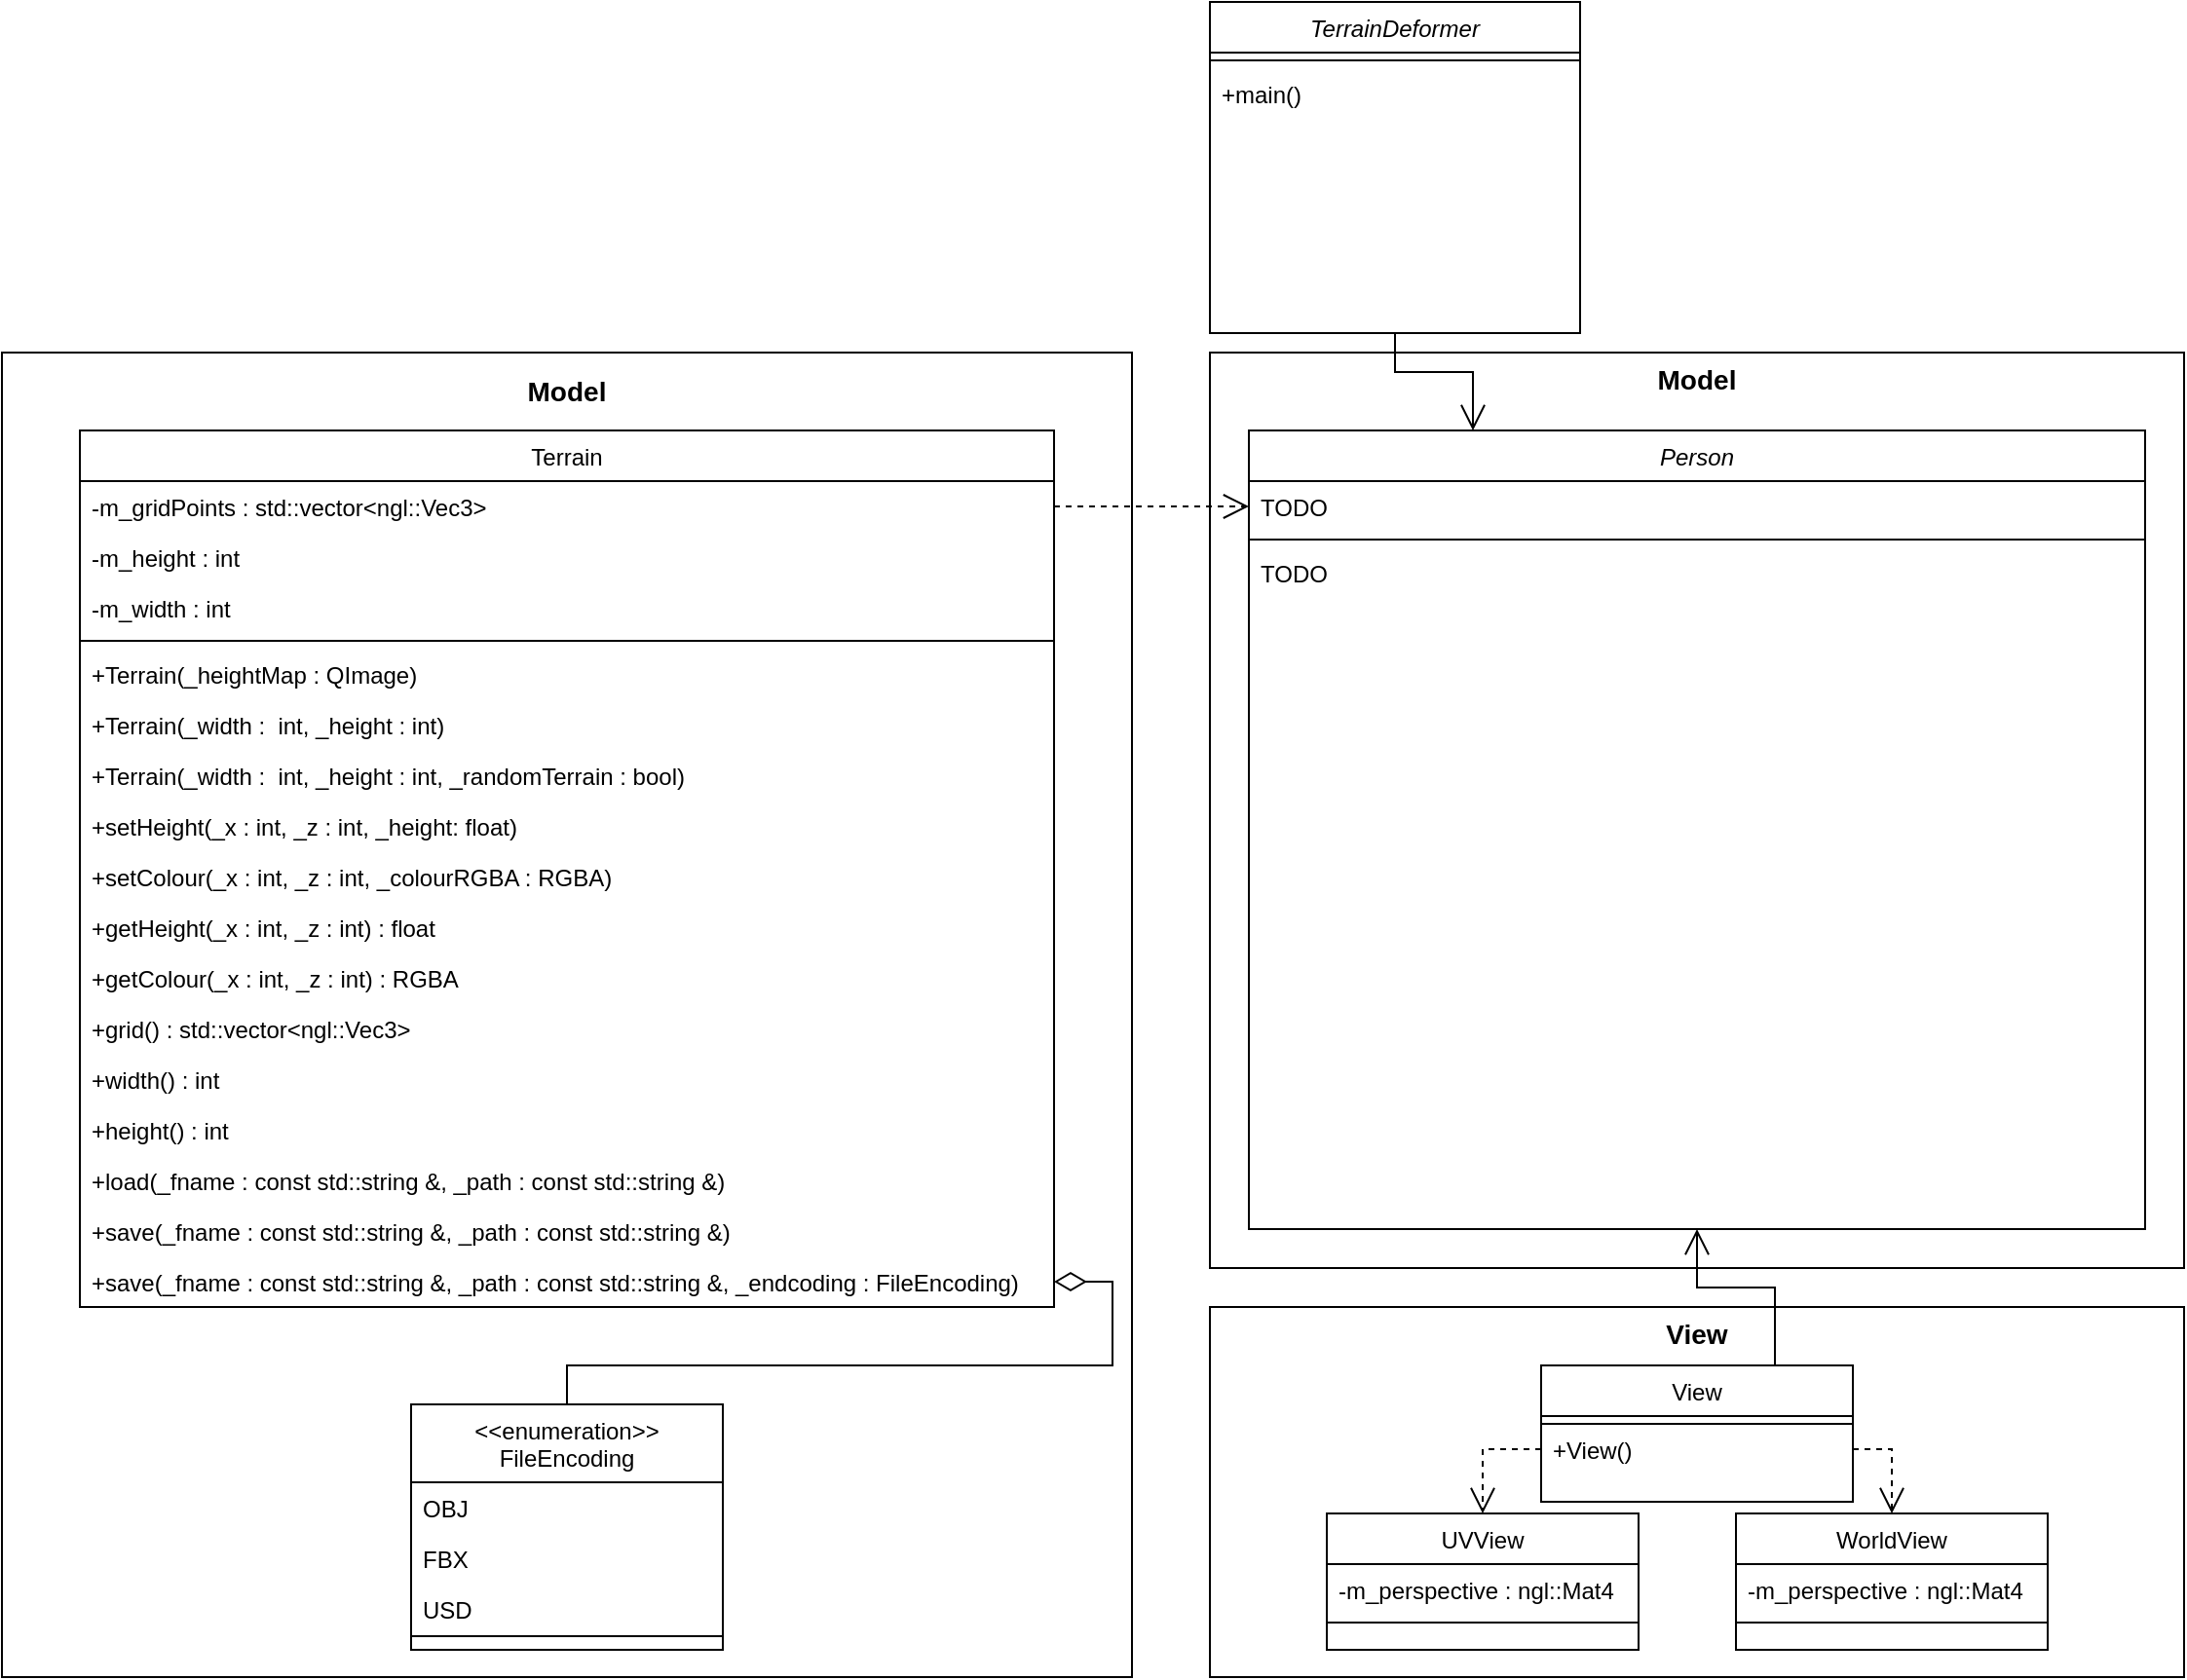 <mxfile version="13.10.0" type="github">
  <diagram id="C5RBs43oDa-KdzZeNtuy" name="Page-1">
    <mxGraphModel dx="2858" dy="1089" grid="1" gridSize="10" guides="1" tooltips="1" connect="1" arrows="1" fold="1" page="1" pageScale="1" pageWidth="827" pageHeight="1169" math="0" shadow="0">
      <root>
        <mxCell id="WIyWlLk6GJQsqaUBKTNV-0" />
        <mxCell id="WIyWlLk6GJQsqaUBKTNV-1" parent="WIyWlLk6GJQsqaUBKTNV-0" />
        <mxCell id="r7S4rDcAENztv8tcb6Fl-35" value="" style="group" vertex="1" connectable="0" parent="WIyWlLk6GJQsqaUBKTNV-1">
          <mxGeometry x="-270" y="440" width="580" height="680" as="geometry" />
        </mxCell>
        <mxCell id="r7S4rDcAENztv8tcb6Fl-32" value="" style="rounded=0;whiteSpace=wrap;html=1;fillColor=none;" vertex="1" parent="r7S4rDcAENztv8tcb6Fl-35">
          <mxGeometry width="580" height="680" as="geometry" />
        </mxCell>
        <mxCell id="r7S4rDcAENztv8tcb6Fl-33" value="Model" style="text;html=1;strokeColor=none;fillColor=none;align=center;verticalAlign=middle;whiteSpace=wrap;rounded=0;fontSize=14;fontStyle=1" vertex="1" parent="r7S4rDcAENztv8tcb6Fl-35">
          <mxGeometry x="260" y="10" width="60" height="20" as="geometry" />
        </mxCell>
        <mxCell id="r7S4rDcAENztv8tcb6Fl-39" value="" style="group" vertex="1" connectable="0" parent="WIyWlLk6GJQsqaUBKTNV-1">
          <mxGeometry x="350" y="440" width="500" height="470" as="geometry" />
        </mxCell>
        <mxCell id="r7S4rDcAENztv8tcb6Fl-40" value="" style="rounded=0;whiteSpace=wrap;html=1;fillColor=none;" vertex="1" parent="r7S4rDcAENztv8tcb6Fl-39">
          <mxGeometry width="500" height="470.0" as="geometry" />
        </mxCell>
        <mxCell id="r7S4rDcAENztv8tcb6Fl-41" value="Model" style="text;html=1;strokeColor=none;fillColor=none;align=center;verticalAlign=middle;whiteSpace=wrap;rounded=0;fontSize=14;fontStyle=1" vertex="1" parent="r7S4rDcAENztv8tcb6Fl-39">
          <mxGeometry x="224.138" y="6.912" width="51.724" height="13.824" as="geometry" />
        </mxCell>
        <mxCell id="r7S4rDcAENztv8tcb6Fl-42" value="Person" style="swimlane;fontStyle=2;align=center;verticalAlign=top;childLayout=stackLayout;horizontal=1;startSize=26;horizontalStack=0;resizeParent=1;resizeLast=0;collapsible=1;marginBottom=0;rounded=0;shadow=0;strokeWidth=1;" vertex="1" parent="r7S4rDcAENztv8tcb6Fl-39">
          <mxGeometry x="20" y="40" width="460" height="410" as="geometry">
            <mxRectangle x="230" y="140" width="160" height="26" as="alternateBounds" />
          </mxGeometry>
        </mxCell>
        <mxCell id="r7S4rDcAENztv8tcb6Fl-43" value="TODO" style="text;align=left;verticalAlign=top;spacingLeft=4;spacingRight=4;overflow=hidden;rotatable=0;points=[[0,0.5],[1,0.5]];portConstraint=eastwest;" vertex="1" parent="r7S4rDcAENztv8tcb6Fl-42">
          <mxGeometry y="26" width="460" height="26" as="geometry" />
        </mxCell>
        <mxCell id="r7S4rDcAENztv8tcb6Fl-46" value="" style="line;html=1;strokeWidth=1;align=left;verticalAlign=middle;spacingTop=-1;spacingLeft=3;spacingRight=3;rotatable=0;labelPosition=right;points=[];portConstraint=eastwest;" vertex="1" parent="r7S4rDcAENztv8tcb6Fl-42">
          <mxGeometry y="52" width="460" height="8" as="geometry" />
        </mxCell>
        <mxCell id="r7S4rDcAENztv8tcb6Fl-47" value="TODO" style="text;align=left;verticalAlign=top;spacingLeft=4;spacingRight=4;overflow=hidden;rotatable=0;points=[[0,0.5],[1,0.5]];portConstraint=eastwest;" vertex="1" parent="r7S4rDcAENztv8tcb6Fl-42">
          <mxGeometry y="60" width="460" height="26" as="geometry" />
        </mxCell>
        <mxCell id="zkfFHV4jXpPFQw0GAbJ--6" value="Terrain" style="swimlane;fontStyle=0;align=center;verticalAlign=top;childLayout=stackLayout;horizontal=1;startSize=26;horizontalStack=0;resizeParent=1;resizeLast=0;collapsible=1;marginBottom=0;rounded=0;shadow=0;strokeWidth=1;" parent="WIyWlLk6GJQsqaUBKTNV-1" vertex="1">
          <mxGeometry x="-230" y="480" width="500" height="450" as="geometry">
            <mxRectangle x="80" y="480" width="160" height="26" as="alternateBounds" />
          </mxGeometry>
        </mxCell>
        <mxCell id="zkfFHV4jXpPFQw0GAbJ--7" value="-m_gridPoints : std::vector&lt;ngl::Vec3&gt;" style="text;align=left;verticalAlign=top;spacingLeft=4;spacingRight=4;overflow=hidden;rotatable=0;points=[[0,0.5],[1,0.5]];portConstraint=eastwest;" parent="zkfFHV4jXpPFQw0GAbJ--6" vertex="1">
          <mxGeometry y="26" width="500" height="26" as="geometry" />
        </mxCell>
        <mxCell id="r7S4rDcAENztv8tcb6Fl-4" value="-m_height : int" style="text;align=left;verticalAlign=top;spacingLeft=4;spacingRight=4;overflow=hidden;rotatable=0;points=[[0,0.5],[1,0.5]];portConstraint=eastwest;" vertex="1" parent="zkfFHV4jXpPFQw0GAbJ--6">
          <mxGeometry y="52" width="500" height="26" as="geometry" />
        </mxCell>
        <mxCell id="r7S4rDcAENztv8tcb6Fl-5" value="-m_width : int" style="text;align=left;verticalAlign=top;spacingLeft=4;spacingRight=4;overflow=hidden;rotatable=0;points=[[0,0.5],[1,0.5]];portConstraint=eastwest;" vertex="1" parent="zkfFHV4jXpPFQw0GAbJ--6">
          <mxGeometry y="78" width="500" height="26" as="geometry" />
        </mxCell>
        <mxCell id="zkfFHV4jXpPFQw0GAbJ--9" value="" style="line;html=1;strokeWidth=1;align=left;verticalAlign=middle;spacingTop=-1;spacingLeft=3;spacingRight=3;rotatable=0;labelPosition=right;points=[];portConstraint=eastwest;" parent="zkfFHV4jXpPFQw0GAbJ--6" vertex="1">
          <mxGeometry y="104" width="500" height="8" as="geometry" />
        </mxCell>
        <mxCell id="zkfFHV4jXpPFQw0GAbJ--11" value="+Terrain(_heightMap : QImage)" style="text;align=left;verticalAlign=top;spacingLeft=4;spacingRight=4;overflow=hidden;rotatable=0;points=[[0,0.5],[1,0.5]];portConstraint=eastwest;" parent="zkfFHV4jXpPFQw0GAbJ--6" vertex="1">
          <mxGeometry y="112" width="500" height="26" as="geometry" />
        </mxCell>
        <mxCell id="r7S4rDcAENztv8tcb6Fl-6" value="+Terrain(_width :  int, _height : int)" style="text;align=left;verticalAlign=top;spacingLeft=4;spacingRight=4;overflow=hidden;rotatable=0;points=[[0,0.5],[1,0.5]];portConstraint=eastwest;" vertex="1" parent="zkfFHV4jXpPFQw0GAbJ--6">
          <mxGeometry y="138" width="500" height="26" as="geometry" />
        </mxCell>
        <mxCell id="r7S4rDcAENztv8tcb6Fl-7" value="+Terrain(_width :  int, _height : int, _randomTerrain : bool)" style="text;align=left;verticalAlign=top;spacingLeft=4;spacingRight=4;overflow=hidden;rotatable=0;points=[[0,0.5],[1,0.5]];portConstraint=eastwest;" vertex="1" parent="zkfFHV4jXpPFQw0GAbJ--6">
          <mxGeometry y="164" width="500" height="26" as="geometry" />
        </mxCell>
        <mxCell id="r7S4rDcAENztv8tcb6Fl-0" value="+setHeight(_x : int, _z : int, _height: float)" style="text;align=left;verticalAlign=top;spacingLeft=4;spacingRight=4;overflow=hidden;rotatable=0;points=[[0,0.5],[1,0.5]];portConstraint=eastwest;" vertex="1" parent="zkfFHV4jXpPFQw0GAbJ--6">
          <mxGeometry y="190" width="500" height="26" as="geometry" />
        </mxCell>
        <mxCell id="r7S4rDcAENztv8tcb6Fl-1" value="+setColour(_x : int, _z : int, _colourRGBA : RGBA)" style="text;align=left;verticalAlign=top;spacingLeft=4;spacingRight=4;overflow=hidden;rotatable=0;points=[[0,0.5],[1,0.5]];portConstraint=eastwest;" vertex="1" parent="zkfFHV4jXpPFQw0GAbJ--6">
          <mxGeometry y="216" width="500" height="26" as="geometry" />
        </mxCell>
        <mxCell id="r7S4rDcAENztv8tcb6Fl-16" value="+getHeight(_x : int, _z : int) : float" style="text;align=left;verticalAlign=top;spacingLeft=4;spacingRight=4;overflow=hidden;rotatable=0;points=[[0,0.5],[1,0.5]];portConstraint=eastwest;" vertex="1" parent="zkfFHV4jXpPFQw0GAbJ--6">
          <mxGeometry y="242" width="500" height="26" as="geometry" />
        </mxCell>
        <mxCell id="r7S4rDcAENztv8tcb6Fl-17" value="+getColour(_x : int, _z : int) : RGBA" style="text;align=left;verticalAlign=top;spacingLeft=4;spacingRight=4;overflow=hidden;rotatable=0;points=[[0,0.5],[1,0.5]];portConstraint=eastwest;" vertex="1" parent="zkfFHV4jXpPFQw0GAbJ--6">
          <mxGeometry y="268" width="500" height="26" as="geometry" />
        </mxCell>
        <mxCell id="r7S4rDcAENztv8tcb6Fl-3" value="+grid() : std::vector&lt;ngl::Vec3&gt;" style="text;align=left;verticalAlign=top;spacingLeft=4;spacingRight=4;overflow=hidden;rotatable=0;points=[[0,0.5],[1,0.5]];portConstraint=eastwest;" vertex="1" parent="zkfFHV4jXpPFQw0GAbJ--6">
          <mxGeometry y="294" width="500" height="26" as="geometry" />
        </mxCell>
        <mxCell id="r7S4rDcAENztv8tcb6Fl-18" value="+width() : int" style="text;align=left;verticalAlign=top;spacingLeft=4;spacingRight=4;overflow=hidden;rotatable=0;points=[[0,0.5],[1,0.5]];portConstraint=eastwest;" vertex="1" parent="zkfFHV4jXpPFQw0GAbJ--6">
          <mxGeometry y="320" width="500" height="26" as="geometry" />
        </mxCell>
        <mxCell id="r7S4rDcAENztv8tcb6Fl-21" value="+height() : int" style="text;align=left;verticalAlign=top;spacingLeft=4;spacingRight=4;overflow=hidden;rotatable=0;points=[[0,0.5],[1,0.5]];portConstraint=eastwest;" vertex="1" parent="zkfFHV4jXpPFQw0GAbJ--6">
          <mxGeometry y="346" width="500" height="26" as="geometry" />
        </mxCell>
        <mxCell id="r7S4rDcAENztv8tcb6Fl-2" value="+load(_fname : const std::string &amp;, _path : const std::string &amp;)" style="text;align=left;verticalAlign=top;spacingLeft=4;spacingRight=4;overflow=hidden;rotatable=0;points=[[0,0.5],[1,0.5]];portConstraint=eastwest;" vertex="1" parent="zkfFHV4jXpPFQw0GAbJ--6">
          <mxGeometry y="372" width="500" height="26" as="geometry" />
        </mxCell>
        <mxCell id="r7S4rDcAENztv8tcb6Fl-8" value="+save(_fname : const std::string &amp;, _path : const std::string &amp;)" style="text;align=left;verticalAlign=top;spacingLeft=4;spacingRight=4;overflow=hidden;rotatable=0;points=[[0,0.5],[1,0.5]];portConstraint=eastwest;" vertex="1" parent="zkfFHV4jXpPFQw0GAbJ--6">
          <mxGeometry y="398" width="500" height="26" as="geometry" />
        </mxCell>
        <mxCell id="r7S4rDcAENztv8tcb6Fl-9" value="+save(_fname : const std::string &amp;, _path : const std::string &amp;, _endcoding : FileEncoding)" style="text;align=left;verticalAlign=top;spacingLeft=4;spacingRight=4;overflow=hidden;rotatable=0;points=[[0,0.5],[1,0.5]];portConstraint=eastwest;" vertex="1" parent="zkfFHV4jXpPFQw0GAbJ--6">
          <mxGeometry y="424" width="500" height="26" as="geometry" />
        </mxCell>
        <mxCell id="r7S4rDcAENztv8tcb6Fl-11" value="&lt;&lt;enumeration&gt;&gt;&#xa;FileEncoding" style="swimlane;fontStyle=0;align=center;verticalAlign=top;childLayout=stackLayout;horizontal=1;startSize=40;horizontalStack=0;resizeParent=1;resizeLast=0;collapsible=1;marginBottom=0;rounded=0;shadow=0;strokeWidth=1;" vertex="1" parent="WIyWlLk6GJQsqaUBKTNV-1">
          <mxGeometry x="-60" y="980" width="160" height="126" as="geometry">
            <mxRectangle x="340" y="380" width="170" height="26" as="alternateBounds" />
          </mxGeometry>
        </mxCell>
        <mxCell id="r7S4rDcAENztv8tcb6Fl-12" value="OBJ" style="text;align=left;verticalAlign=top;spacingLeft=4;spacingRight=4;overflow=hidden;rotatable=0;points=[[0,0.5],[1,0.5]];portConstraint=eastwest;" vertex="1" parent="r7S4rDcAENztv8tcb6Fl-11">
          <mxGeometry y="40" width="160" height="26" as="geometry" />
        </mxCell>
        <mxCell id="r7S4rDcAENztv8tcb6Fl-14" value="FBX" style="text;align=left;verticalAlign=top;spacingLeft=4;spacingRight=4;overflow=hidden;rotatable=0;points=[[0,0.5],[1,0.5]];portConstraint=eastwest;" vertex="1" parent="r7S4rDcAENztv8tcb6Fl-11">
          <mxGeometry y="66" width="160" height="26" as="geometry" />
        </mxCell>
        <mxCell id="r7S4rDcAENztv8tcb6Fl-15" value="USD" style="text;align=left;verticalAlign=top;spacingLeft=4;spacingRight=4;overflow=hidden;rotatable=0;points=[[0,0.5],[1,0.5]];portConstraint=eastwest;" vertex="1" parent="r7S4rDcAENztv8tcb6Fl-11">
          <mxGeometry y="92" width="160" height="26" as="geometry" />
        </mxCell>
        <mxCell id="r7S4rDcAENztv8tcb6Fl-13" value="" style="line;html=1;strokeWidth=1;align=left;verticalAlign=middle;spacingTop=-1;spacingLeft=3;spacingRight=3;rotatable=0;labelPosition=right;points=[];portConstraint=eastwest;" vertex="1" parent="r7S4rDcAENztv8tcb6Fl-11">
          <mxGeometry y="118" width="160" height="2" as="geometry" />
        </mxCell>
        <mxCell id="r7S4rDcAENztv8tcb6Fl-24" style="edgeStyle=orthogonalEdgeStyle;rounded=0;orthogonalLoop=1;jettySize=auto;html=1;exitX=1;exitY=0.5;exitDx=0;exitDy=0;entryX=0.5;entryY=0;entryDx=0;entryDy=0;startArrow=diamondThin;startFill=0;endArrow=none;endFill=0;strokeWidth=1;jumpSize=10;endSize=11;startSize=14;" edge="1" parent="WIyWlLk6GJQsqaUBKTNV-1" source="r7S4rDcAENztv8tcb6Fl-9" target="r7S4rDcAENztv8tcb6Fl-11">
          <mxGeometry relative="1" as="geometry" />
        </mxCell>
        <mxCell id="r7S4rDcAENztv8tcb6Fl-36" value="" style="group" vertex="1" connectable="0" parent="WIyWlLk6GJQsqaUBKTNV-1">
          <mxGeometry x="350" y="930" width="500" height="190" as="geometry" />
        </mxCell>
        <mxCell id="r7S4rDcAENztv8tcb6Fl-37" value="" style="rounded=0;whiteSpace=wrap;html=1;fillColor=none;" vertex="1" parent="r7S4rDcAENztv8tcb6Fl-36">
          <mxGeometry width="500.0" height="190" as="geometry" />
        </mxCell>
        <mxCell id="r7S4rDcAENztv8tcb6Fl-38" value="View" style="text;html=1;strokeColor=none;fillColor=none;align=center;verticalAlign=middle;whiteSpace=wrap;rounded=0;fontSize=14;fontStyle=1" vertex="1" parent="r7S4rDcAENztv8tcb6Fl-36">
          <mxGeometry x="224.138" y="11.176" width="51.724" height="5.588" as="geometry" />
        </mxCell>
        <mxCell id="r7S4rDcAENztv8tcb6Fl-56" value="View" style="swimlane;fontStyle=0;align=center;verticalAlign=top;childLayout=stackLayout;horizontal=1;startSize=26;horizontalStack=0;resizeParent=1;resizeLast=0;collapsible=1;marginBottom=0;rounded=0;shadow=0;strokeWidth=1;" vertex="1" parent="r7S4rDcAENztv8tcb6Fl-36">
          <mxGeometry x="170" y="30" width="160" height="70" as="geometry">
            <mxRectangle x="340" y="380" width="170" height="26" as="alternateBounds" />
          </mxGeometry>
        </mxCell>
        <mxCell id="r7S4rDcAENztv8tcb6Fl-58" value="" style="line;html=1;strokeWidth=1;align=left;verticalAlign=middle;spacingTop=-1;spacingLeft=3;spacingRight=3;rotatable=0;labelPosition=right;points=[];portConstraint=eastwest;" vertex="1" parent="r7S4rDcAENztv8tcb6Fl-56">
          <mxGeometry y="26" width="160" height="8" as="geometry" />
        </mxCell>
        <mxCell id="r7S4rDcAENztv8tcb6Fl-60" value="+View()" style="text;align=left;verticalAlign=top;spacingLeft=4;spacingRight=4;overflow=hidden;rotatable=0;points=[[0,0.5],[1,0.5]];portConstraint=eastwest;" vertex="1" parent="r7S4rDcAENztv8tcb6Fl-36">
          <mxGeometry x="170" y="60" width="160" height="26" as="geometry" />
        </mxCell>
        <mxCell id="r7S4rDcAENztv8tcb6Fl-48" style="edgeStyle=orthogonalEdgeStyle;rounded=0;jumpSize=13;orthogonalLoop=1;jettySize=auto;html=1;exitX=1;exitY=0.5;exitDx=0;exitDy=0;entryX=0;entryY=0.5;entryDx=0;entryDy=0;startArrow=none;startFill=0;startSize=14;endArrow=open;endFill=0;endSize=11;strokeWidth=1;fontSize=14;dashed=1;" edge="1" parent="WIyWlLk6GJQsqaUBKTNV-1" source="zkfFHV4jXpPFQw0GAbJ--7" target="r7S4rDcAENztv8tcb6Fl-43">
          <mxGeometry relative="1" as="geometry" />
        </mxCell>
        <mxCell id="r7S4rDcAENztv8tcb6Fl-55" style="edgeStyle=orthogonalEdgeStyle;rounded=0;jumpSize=13;orthogonalLoop=1;jettySize=auto;html=1;exitX=0.5;exitY=1;exitDx=0;exitDy=0;entryX=0.25;entryY=0;entryDx=0;entryDy=0;startArrow=none;startFill=0;startSize=14;endArrow=open;endFill=0;endSize=11;strokeWidth=1;fontSize=14;" edge="1" parent="WIyWlLk6GJQsqaUBKTNV-1" source="r7S4rDcAENztv8tcb6Fl-49" target="r7S4rDcAENztv8tcb6Fl-42">
          <mxGeometry relative="1" as="geometry" />
        </mxCell>
        <mxCell id="r7S4rDcAENztv8tcb6Fl-49" value="TerrainDeformer" style="swimlane;fontStyle=2;align=center;verticalAlign=top;childLayout=stackLayout;horizontal=1;startSize=26;horizontalStack=0;resizeParent=1;resizeLast=0;collapsible=1;marginBottom=0;rounded=0;shadow=0;strokeWidth=1;" vertex="1" parent="WIyWlLk6GJQsqaUBKTNV-1">
          <mxGeometry x="350" y="260" width="190" height="170" as="geometry">
            <mxRectangle x="230" y="140" width="160" height="26" as="alternateBounds" />
          </mxGeometry>
        </mxCell>
        <mxCell id="r7S4rDcAENztv8tcb6Fl-53" value="" style="line;html=1;strokeWidth=1;align=left;verticalAlign=middle;spacingTop=-1;spacingLeft=3;spacingRight=3;rotatable=0;labelPosition=right;points=[];portConstraint=eastwest;" vertex="1" parent="r7S4rDcAENztv8tcb6Fl-49">
          <mxGeometry y="26" width="190" height="8" as="geometry" />
        </mxCell>
        <mxCell id="r7S4rDcAENztv8tcb6Fl-54" value="+main()" style="text;align=left;verticalAlign=top;spacingLeft=4;spacingRight=4;overflow=hidden;rotatable=0;points=[[0,0.5],[1,0.5]];portConstraint=eastwest;" vertex="1" parent="r7S4rDcAENztv8tcb6Fl-49">
          <mxGeometry y="34" width="190" height="26" as="geometry" />
        </mxCell>
        <mxCell id="r7S4rDcAENztv8tcb6Fl-25" value="UVView" style="swimlane;fontStyle=0;align=center;verticalAlign=top;childLayout=stackLayout;horizontal=1;startSize=26;horizontalStack=0;resizeParent=1;resizeLast=0;collapsible=1;marginBottom=0;rounded=0;shadow=0;strokeWidth=1;" vertex="1" parent="WIyWlLk6GJQsqaUBKTNV-1">
          <mxGeometry x="410" y="1036" width="160" height="70" as="geometry">
            <mxRectangle x="340" y="380" width="170" height="26" as="alternateBounds" />
          </mxGeometry>
        </mxCell>
        <mxCell id="r7S4rDcAENztv8tcb6Fl-26" value="-m_perspective : ngl::Mat4" style="text;align=left;verticalAlign=top;spacingLeft=4;spacingRight=4;overflow=hidden;rotatable=0;points=[[0,0.5],[1,0.5]];portConstraint=eastwest;" vertex="1" parent="r7S4rDcAENztv8tcb6Fl-25">
          <mxGeometry y="26" width="160" height="26" as="geometry" />
        </mxCell>
        <mxCell id="r7S4rDcAENztv8tcb6Fl-27" value="" style="line;html=1;strokeWidth=1;align=left;verticalAlign=middle;spacingTop=-1;spacingLeft=3;spacingRight=3;rotatable=0;labelPosition=right;points=[];portConstraint=eastwest;" vertex="1" parent="r7S4rDcAENztv8tcb6Fl-25">
          <mxGeometry y="52" width="160" height="8" as="geometry" />
        </mxCell>
        <mxCell id="r7S4rDcAENztv8tcb6Fl-28" value="WorldView" style="swimlane;fontStyle=0;align=center;verticalAlign=top;childLayout=stackLayout;horizontal=1;startSize=26;horizontalStack=0;resizeParent=1;resizeLast=0;collapsible=1;marginBottom=0;rounded=0;shadow=0;strokeWidth=1;" vertex="1" parent="WIyWlLk6GJQsqaUBKTNV-1">
          <mxGeometry x="620" y="1036" width="160" height="70" as="geometry">
            <mxRectangle x="340" y="380" width="170" height="26" as="alternateBounds" />
          </mxGeometry>
        </mxCell>
        <mxCell id="r7S4rDcAENztv8tcb6Fl-29" value="-m_perspective : ngl::Mat4" style="text;align=left;verticalAlign=top;spacingLeft=4;spacingRight=4;overflow=hidden;rotatable=0;points=[[0,0.5],[1,0.5]];portConstraint=eastwest;" vertex="1" parent="r7S4rDcAENztv8tcb6Fl-28">
          <mxGeometry y="26" width="160" height="26" as="geometry" />
        </mxCell>
        <mxCell id="r7S4rDcAENztv8tcb6Fl-30" value="" style="line;html=1;strokeWidth=1;align=left;verticalAlign=middle;spacingTop=-1;spacingLeft=3;spacingRight=3;rotatable=0;labelPosition=right;points=[];portConstraint=eastwest;" vertex="1" parent="r7S4rDcAENztv8tcb6Fl-28">
          <mxGeometry y="52" width="160" height="8" as="geometry" />
        </mxCell>
        <mxCell id="r7S4rDcAENztv8tcb6Fl-61" style="edgeStyle=orthogonalEdgeStyle;rounded=0;jumpSize=13;orthogonalLoop=1;jettySize=auto;html=1;exitX=0;exitY=0.5;exitDx=0;exitDy=0;entryX=0.5;entryY=0;entryDx=0;entryDy=0;startArrow=none;startFill=0;startSize=14;endArrow=open;endFill=0;endSize=11;strokeWidth=1;fontSize=14;dashed=1;" edge="1" parent="WIyWlLk6GJQsqaUBKTNV-1" source="r7S4rDcAENztv8tcb6Fl-60" target="r7S4rDcAENztv8tcb6Fl-25">
          <mxGeometry relative="1" as="geometry" />
        </mxCell>
        <mxCell id="r7S4rDcAENztv8tcb6Fl-62" style="edgeStyle=orthogonalEdgeStyle;rounded=0;jumpSize=13;orthogonalLoop=1;jettySize=auto;html=1;exitX=1;exitY=0.5;exitDx=0;exitDy=0;entryX=0.5;entryY=0;entryDx=0;entryDy=0;startArrow=none;startFill=0;startSize=14;endArrow=open;endFill=0;endSize=11;strokeWidth=1;fontSize=14;dashed=1;" edge="1" parent="WIyWlLk6GJQsqaUBKTNV-1" source="r7S4rDcAENztv8tcb6Fl-60" target="r7S4rDcAENztv8tcb6Fl-28">
          <mxGeometry relative="1" as="geometry" />
        </mxCell>
        <mxCell id="r7S4rDcAENztv8tcb6Fl-64" style="edgeStyle=orthogonalEdgeStyle;rounded=0;jumpSize=13;orthogonalLoop=1;jettySize=auto;html=1;exitX=0.75;exitY=0;exitDx=0;exitDy=0;entryX=0.5;entryY=1;entryDx=0;entryDy=0;startArrow=none;startFill=0;startSize=14;endArrow=open;endFill=0;endSize=11;strokeWidth=1;fontSize=14;" edge="1" parent="WIyWlLk6GJQsqaUBKTNV-1" source="r7S4rDcAENztv8tcb6Fl-56" target="r7S4rDcAENztv8tcb6Fl-42">
          <mxGeometry relative="1" as="geometry">
            <Array as="points">
              <mxPoint x="640" y="920" />
              <mxPoint x="600" y="920" />
            </Array>
          </mxGeometry>
        </mxCell>
      </root>
    </mxGraphModel>
  </diagram>
</mxfile>
